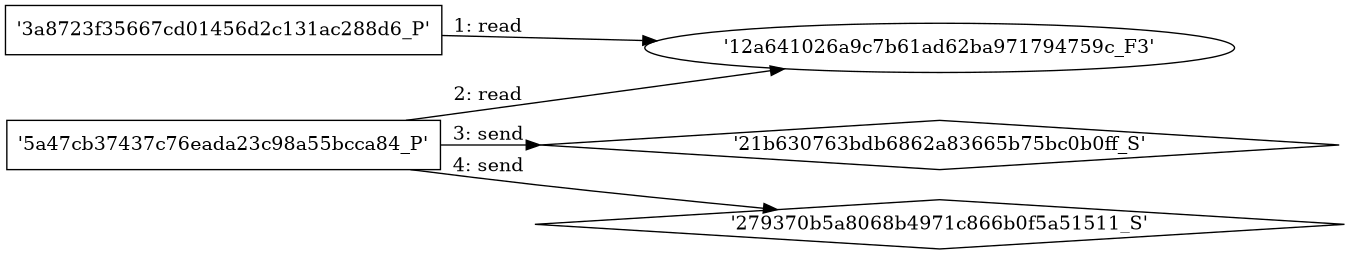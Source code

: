digraph "D:\Learning\Paper\apt\基于CTI的攻击预警\Dataset\攻击图\ASGfromALLCTI\Detecting DNS Data Exfiltration.dot" {
rankdir="LR"
size="9"
fixedsize="false"
splines="true"
nodesep=0.3
ranksep=0
fontsize=10
overlap="scalexy"
engine= "neato"
	"'12a641026a9c7b61ad62ba971794759c_F3'" [node_type=file shape=ellipse]
	"'3a8723f35667cd01456d2c131ac288d6_P'" [node_type=Process shape=box]
	"'3a8723f35667cd01456d2c131ac288d6_P'" -> "'12a641026a9c7b61ad62ba971794759c_F3'" [label="1: read"]
	"'12a641026a9c7b61ad62ba971794759c_F3'" [node_type=file shape=ellipse]
	"'5a47cb37437c76eada23c98a55bcca84_P'" [node_type=Process shape=box]
	"'5a47cb37437c76eada23c98a55bcca84_P'" -> "'12a641026a9c7b61ad62ba971794759c_F3'" [label="2: read"]
	"'21b630763bdb6862a83665b75bc0b0ff_S'" [node_type=Socket shape=diamond]
	"'5a47cb37437c76eada23c98a55bcca84_P'" [node_type=Process shape=box]
	"'5a47cb37437c76eada23c98a55bcca84_P'" -> "'21b630763bdb6862a83665b75bc0b0ff_S'" [label="3: send"]
	"'279370b5a8068b4971c866b0f5a51511_S'" [node_type=Socket shape=diamond]
	"'5a47cb37437c76eada23c98a55bcca84_P'" [node_type=Process shape=box]
	"'5a47cb37437c76eada23c98a55bcca84_P'" -> "'279370b5a8068b4971c866b0f5a51511_S'" [label="4: send"]
}
